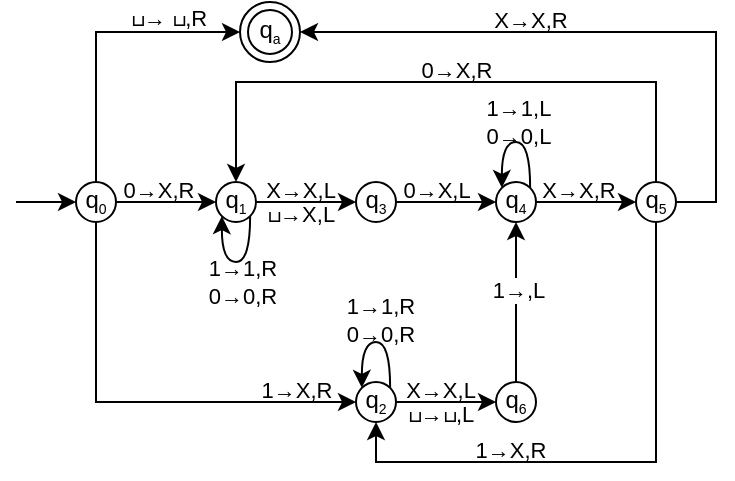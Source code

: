 <mxfile version="24.8.4">
  <diagram name="Page-1" id="npg4uFEP2YbgTPgzuRdj">
    <mxGraphModel dx="514" dy="267" grid="1" gridSize="10" guides="1" tooltips="1" connect="1" arrows="1" fold="1" page="1" pageScale="1" pageWidth="1100" pageHeight="850" math="0" shadow="0">
      <root>
        <mxCell id="0" />
        <mxCell id="1" parent="0" />
        <mxCell id="SzwyDp9veG-a-ugGyxkV-9" style="rounded=0;orthogonalLoop=1;jettySize=auto;html=1;entryX=0;entryY=0.5;entryDx=0;entryDy=0;" parent="1" source="SzwyDp9veG-a-ugGyxkV-4" target="SzwyDp9veG-a-ugGyxkV-5" edge="1">
          <mxGeometry relative="1" as="geometry" />
        </mxCell>
        <mxCell id="SzwyDp9veG-a-ugGyxkV-13" value="&lt;font style=&quot;font-size: 11px;&quot;&gt;0&lt;span id=&quot;docs-internal-guid-1ff605a3-7fff-e55f-8b72-4c74e2d7cbca&quot;&gt;&lt;span style=&quot;font-family: Arial, sans-serif; font-variant-numeric: normal; font-variant-east-asian: normal; font-variant-alternates: normal; font-variant-position: normal; vertical-align: baseline; white-space: pre-wrap;&quot;&gt;→X,R&lt;/span&gt;&lt;/span&gt;&lt;/font&gt;" style="edgeLabel;html=1;align=center;verticalAlign=middle;resizable=0;points=[];labelBackgroundColor=none;" parent="SzwyDp9veG-a-ugGyxkV-9" vertex="1" connectable="0">
          <mxGeometry x="-0.385" relative="1" as="geometry">
            <mxPoint x="5" y="-6" as="offset" />
          </mxGeometry>
        </mxCell>
        <mxCell id="SzwyDp9veG-a-ugGyxkV-27" style="rounded=0;orthogonalLoop=1;jettySize=auto;html=1;entryX=0;entryY=0.5;entryDx=0;entryDy=0;edgeStyle=orthogonalEdgeStyle;" parent="1" source="SzwyDp9veG-a-ugGyxkV-4" target="B-PxMAEgyjBGEElyb0BT-5" edge="1">
          <mxGeometry relative="1" as="geometry">
            <mxPoint x="130.0" y="190" as="targetPoint" />
            <Array as="points">
              <mxPoint x="70" y="185" />
            </Array>
          </mxGeometry>
        </mxCell>
        <mxCell id="B-PxMAEgyjBGEElyb0BT-3" value="ப→ ப,R" style="edgeLabel;html=1;align=center;verticalAlign=middle;resizable=0;points=[];labelBackgroundColor=none;" vertex="1" connectable="0" parent="SzwyDp9veG-a-ugGyxkV-27">
          <mxGeometry x="-0.123" relative="1" as="geometry">
            <mxPoint x="36" y="-18" as="offset" />
          </mxGeometry>
        </mxCell>
        <mxCell id="SzwyDp9veG-a-ugGyxkV-33" style="rounded=0;orthogonalLoop=1;jettySize=auto;html=1;entryX=0;entryY=0.5;entryDx=0;entryDy=0;edgeStyle=orthogonalEdgeStyle;exitX=0.5;exitY=1;exitDx=0;exitDy=0;" parent="1" source="SzwyDp9veG-a-ugGyxkV-4" target="SzwyDp9veG-a-ugGyxkV-32" edge="1">
          <mxGeometry relative="1" as="geometry" />
        </mxCell>
        <mxCell id="SzwyDp9veG-a-ugGyxkV-35" value="&lt;span style=&quot;font-variant-numeric: normal; font-variant-east-asian: normal; font-variant-alternates: normal; font-variant-position: normal; vertical-align: baseline;&quot;&gt;1&lt;/span&gt;&lt;span style=&quot;font-variant-numeric: normal; font-variant-east-asian: normal; font-variant-alternates: normal; font-variant-position: normal; font-family: Arial, sans-serif; vertical-align: baseline; white-space: pre-wrap;&quot;&gt;→X,R&lt;/span&gt;" style="edgeLabel;html=1;align=center;verticalAlign=middle;resizable=0;points=[];labelBackgroundColor=none;" parent="SzwyDp9veG-a-ugGyxkV-33" vertex="1" connectable="0">
          <mxGeometry x="-0.264" y="1" relative="1" as="geometry">
            <mxPoint x="99" y="3" as="offset" />
          </mxGeometry>
        </mxCell>
        <mxCell id="B-PxMAEgyjBGEElyb0BT-8" style="rounded=0;orthogonalLoop=1;jettySize=auto;html=1;entryX=0;entryY=0.5;entryDx=0;entryDy=0;" edge="1" parent="1" target="SzwyDp9veG-a-ugGyxkV-4">
          <mxGeometry relative="1" as="geometry">
            <mxPoint x="50.0" y="270" as="targetPoint" />
            <mxPoint x="30" y="270" as="sourcePoint" />
          </mxGeometry>
        </mxCell>
        <mxCell id="SzwyDp9veG-a-ugGyxkV-4" value="q&lt;sub&gt;&lt;font style=&quot;font-size: 7px;&quot;&gt;0&lt;/font&gt;&lt;/sub&gt;" style="ellipse;whiteSpace=wrap;html=1;aspect=fixed;" parent="1" vertex="1">
          <mxGeometry x="60" y="260" width="20" height="20" as="geometry" />
        </mxCell>
        <mxCell id="SzwyDp9veG-a-ugGyxkV-10" style="rounded=0;orthogonalLoop=1;jettySize=auto;html=1;entryX=0;entryY=0.5;entryDx=0;entryDy=0;" parent="1" source="SzwyDp9veG-a-ugGyxkV-5" target="SzwyDp9veG-a-ugGyxkV-6" edge="1">
          <mxGeometry relative="1" as="geometry" />
        </mxCell>
        <mxCell id="SzwyDp9veG-a-ugGyxkV-15" value="X&lt;font face=&quot;Arial, sans-serif&quot;&gt;&lt;span style=&quot;white-space: pre-wrap;&quot;&gt;→X,L&lt;/span&gt;&lt;/font&gt;" style="edgeLabel;html=1;align=center;verticalAlign=middle;resizable=0;points=[];labelBackgroundColor=none;" parent="SzwyDp9veG-a-ugGyxkV-10" vertex="1" connectable="0">
          <mxGeometry x="-0.371" relative="1" as="geometry">
            <mxPoint x="6" y="-6" as="offset" />
          </mxGeometry>
        </mxCell>
        <mxCell id="SzwyDp9veG-a-ugGyxkV-5" value="q&lt;sub&gt;&lt;font style=&quot;font-size: 7px;&quot;&gt;1&lt;/font&gt;&lt;/sub&gt;" style="ellipse;whiteSpace=wrap;html=1;aspect=fixed;" parent="1" vertex="1">
          <mxGeometry x="130" y="260" width="20" height="20" as="geometry" />
        </mxCell>
        <mxCell id="SzwyDp9veG-a-ugGyxkV-11" style="rounded=0;orthogonalLoop=1;jettySize=auto;html=1;entryX=0;entryY=0.5;entryDx=0;entryDy=0;" parent="1" source="SzwyDp9veG-a-ugGyxkV-6" target="SzwyDp9veG-a-ugGyxkV-7" edge="1">
          <mxGeometry relative="1" as="geometry" />
        </mxCell>
        <mxCell id="SzwyDp9veG-a-ugGyxkV-6" value="q&lt;sub&gt;&lt;font style=&quot;font-size: 7px;&quot;&gt;3&lt;/font&gt;&lt;/sub&gt;" style="ellipse;whiteSpace=wrap;html=1;aspect=fixed;" parent="1" vertex="1">
          <mxGeometry x="200" y="260" width="20" height="20" as="geometry" />
        </mxCell>
        <mxCell id="SzwyDp9veG-a-ugGyxkV-12" style="rounded=0;orthogonalLoop=1;jettySize=auto;html=1;" parent="1" source="SzwyDp9veG-a-ugGyxkV-7" target="SzwyDp9veG-a-ugGyxkV-8" edge="1">
          <mxGeometry relative="1" as="geometry" />
        </mxCell>
        <mxCell id="SzwyDp9veG-a-ugGyxkV-7" value="q&lt;sub&gt;&lt;font style=&quot;font-size: 7px;&quot;&gt;4&lt;/font&gt;&lt;/sub&gt;" style="ellipse;whiteSpace=wrap;html=1;aspect=fixed;" parent="1" vertex="1">
          <mxGeometry x="270" y="260" width="20" height="20" as="geometry" />
        </mxCell>
        <mxCell id="SzwyDp9veG-a-ugGyxkV-29" style="edgeStyle=orthogonalEdgeStyle;rounded=0;orthogonalLoop=1;jettySize=auto;html=1;entryX=0.5;entryY=0;entryDx=0;entryDy=0;" parent="1" source="SzwyDp9veG-a-ugGyxkV-8" target="SzwyDp9veG-a-ugGyxkV-5" edge="1">
          <mxGeometry relative="1" as="geometry">
            <Array as="points">
              <mxPoint x="350" y="210" />
              <mxPoint x="140" y="210" />
            </Array>
          </mxGeometry>
        </mxCell>
        <mxCell id="SzwyDp9veG-a-ugGyxkV-48" style="edgeStyle=orthogonalEdgeStyle;rounded=0;orthogonalLoop=1;jettySize=auto;html=1;entryX=0.5;entryY=1;entryDx=0;entryDy=0;" parent="1" source="SzwyDp9veG-a-ugGyxkV-8" target="SzwyDp9veG-a-ugGyxkV-32" edge="1">
          <mxGeometry relative="1" as="geometry">
            <Array as="points">
              <mxPoint x="350" y="400" />
              <mxPoint x="210" y="400" />
            </Array>
          </mxGeometry>
        </mxCell>
        <mxCell id="B-PxMAEgyjBGEElyb0BT-6" value="1→X,R" style="edgeLabel;html=1;align=center;verticalAlign=middle;resizable=0;points=[];labelBackgroundColor=none;" vertex="1" connectable="0" parent="SzwyDp9veG-a-ugGyxkV-48">
          <mxGeometry x="0.419" y="-1" relative="1" as="geometry">
            <mxPoint x="5" y="-5" as="offset" />
          </mxGeometry>
        </mxCell>
        <mxCell id="B-PxMAEgyjBGEElyb0BT-9" style="edgeStyle=orthogonalEdgeStyle;rounded=0;orthogonalLoop=1;jettySize=auto;html=1;entryX=1;entryY=0.5;entryDx=0;entryDy=0;" edge="1" parent="1" source="SzwyDp9veG-a-ugGyxkV-8" target="B-PxMAEgyjBGEElyb0BT-5">
          <mxGeometry relative="1" as="geometry">
            <Array as="points">
              <mxPoint x="380" y="270" />
              <mxPoint x="380" y="185" />
            </Array>
          </mxGeometry>
        </mxCell>
        <mxCell id="B-PxMAEgyjBGEElyb0BT-10" value="X→X,R" style="edgeLabel;html=1;align=center;verticalAlign=middle;resizable=0;points=[];labelBackgroundColor=none;" vertex="1" connectable="0" parent="B-PxMAEgyjBGEElyb0BT-9">
          <mxGeometry x="0.27" relative="1" as="geometry">
            <mxPoint x="1" y="-6" as="offset" />
          </mxGeometry>
        </mxCell>
        <mxCell id="SzwyDp9veG-a-ugGyxkV-8" value="q&lt;sub&gt;&lt;font style=&quot;font-size: 7px;&quot;&gt;5&lt;/font&gt;&lt;/sub&gt;" style="ellipse;whiteSpace=wrap;html=1;aspect=fixed;" parent="1" vertex="1">
          <mxGeometry x="340" y="260" width="20" height="20" as="geometry" />
        </mxCell>
        <mxCell id="SzwyDp9veG-a-ugGyxkV-16" value="ப&lt;font face=&quot;Arial, sans-serif&quot;&gt;&lt;span style=&quot;white-space: pre-wrap;&quot;&gt;→X,L&lt;/span&gt;&lt;/font&gt;" style="edgeLabel;html=1;align=center;verticalAlign=middle;resizable=0;points=[];labelBackgroundColor=none;" parent="1" vertex="1" connectable="0">
          <mxGeometry x="172.002" y="276" as="geometry" />
        </mxCell>
        <mxCell id="SzwyDp9veG-a-ugGyxkV-17" value="0&lt;font face=&quot;Arial, sans-serif&quot;&gt;&lt;span style=&quot;white-space: pre-wrap;&quot;&gt;→X,L&lt;/span&gt;&lt;/font&gt;" style="edgeLabel;html=1;align=center;verticalAlign=middle;resizable=0;points=[];labelBackgroundColor=none;" parent="1" vertex="1" connectable="0">
          <mxGeometry x="240.002" y="264" as="geometry" />
        </mxCell>
        <mxCell id="SzwyDp9veG-a-ugGyxkV-19" value="X&lt;font face=&quot;Arial, sans-serif&quot;&gt;&lt;span style=&quot;white-space: pre-wrap;&quot;&gt;→X,R&lt;/span&gt;&lt;/font&gt;" style="edgeLabel;html=1;align=center;verticalAlign=middle;resizable=0;points=[];labelBackgroundColor=none;" parent="1" vertex="1" connectable="0">
          <mxGeometry x="311" y="264" as="geometry" />
        </mxCell>
        <mxCell id="SzwyDp9veG-a-ugGyxkV-20" style="edgeStyle=orthogonalEdgeStyle;rounded=0;orthogonalLoop=1;jettySize=auto;html=1;entryX=0;entryY=1;entryDx=0;entryDy=0;exitX=1;exitY=1;exitDx=0;exitDy=0;curved=1;" parent="1" source="SzwyDp9veG-a-ugGyxkV-5" target="SzwyDp9veG-a-ugGyxkV-5" edge="1">
          <mxGeometry relative="1" as="geometry">
            <Array as="points">
              <mxPoint x="147" y="300" />
              <mxPoint x="133" y="300" />
            </Array>
          </mxGeometry>
        </mxCell>
        <mxCell id="SzwyDp9veG-a-ugGyxkV-21" value="1&lt;font face=&quot;Arial, sans-serif&quot;&gt;&lt;span style=&quot;white-space: pre-wrap;&quot;&gt;→1,R&lt;/span&gt;&lt;/font&gt;&lt;div&gt;&lt;span style=&quot;font-family: Arial, sans-serif; white-space: pre-wrap;&quot;&gt;0&lt;/span&gt;&lt;font face=&quot;Arial, sans-serif&quot;&gt;&lt;span style=&quot;white-space: pre-wrap;&quot;&gt;→&lt;/span&gt;&lt;/font&gt;&lt;span style=&quot;font-family: Arial, sans-serif; white-space: pre-wrap; background-color: initial;&quot;&gt;0,R&lt;/span&gt;&lt;/div&gt;" style="edgeLabel;html=1;align=center;verticalAlign=middle;resizable=0;points=[];labelBackgroundColor=none;" parent="SzwyDp9veG-a-ugGyxkV-20" vertex="1" connectable="0">
          <mxGeometry x="0.018" relative="1" as="geometry">
            <mxPoint x="3" y="10" as="offset" />
          </mxGeometry>
        </mxCell>
        <mxCell id="SzwyDp9veG-a-ugGyxkV-24" style="edgeStyle=orthogonalEdgeStyle;rounded=0;orthogonalLoop=1;jettySize=auto;html=1;entryX=0;entryY=0;entryDx=0;entryDy=0;exitX=1;exitY=0;exitDx=0;exitDy=0;curved=1;" parent="1" source="SzwyDp9veG-a-ugGyxkV-7" target="SzwyDp9veG-a-ugGyxkV-7" edge="1">
          <mxGeometry relative="1" as="geometry">
            <Array as="points">
              <mxPoint x="287" y="240" />
              <mxPoint x="273" y="240" />
            </Array>
          </mxGeometry>
        </mxCell>
        <mxCell id="SzwyDp9veG-a-ugGyxkV-25" value="1&lt;font face=&quot;Arial, sans-serif&quot;&gt;&lt;span style=&quot;white-space: pre-wrap;&quot;&gt;→1,L&lt;/span&gt;&lt;/font&gt;&lt;div&gt;&lt;span style=&quot;font-family: Arial, sans-serif; white-space: pre-wrap;&quot;&gt;0&lt;/span&gt;&lt;font face=&quot;Arial, sans-serif&quot;&gt;&lt;span style=&quot;white-space: pre-wrap;&quot;&gt;→&lt;/span&gt;&lt;/font&gt;&lt;span style=&quot;font-family: Arial, sans-serif; white-space: pre-wrap; background-color: initial;&quot;&gt;0,L&lt;/span&gt;&lt;/div&gt;" style="edgeLabel;html=1;align=center;verticalAlign=middle;resizable=0;points=[];labelBackgroundColor=none;" parent="1" vertex="1" connectable="0">
          <mxGeometry x="281" y="230" as="geometry" />
        </mxCell>
        <mxCell id="SzwyDp9veG-a-ugGyxkV-30" value="0&lt;font face=&quot;Arial, sans-serif&quot;&gt;&lt;span style=&quot;white-space: pre-wrap;&quot;&gt;→X,R&lt;/span&gt;&lt;/font&gt;" style="edgeLabel;html=1;align=center;verticalAlign=middle;resizable=0;points=[];labelBackgroundColor=none;" parent="1" vertex="1" connectable="0">
          <mxGeometry x="249" y="207" as="geometry">
            <mxPoint x="1" y="-3" as="offset" />
          </mxGeometry>
        </mxCell>
        <mxCell id="SzwyDp9veG-a-ugGyxkV-39" style="rounded=0;orthogonalLoop=1;jettySize=auto;html=1;entryX=0;entryY=0.5;entryDx=0;entryDy=0;" parent="1" source="SzwyDp9veG-a-ugGyxkV-32" target="SzwyDp9veG-a-ugGyxkV-38" edge="1">
          <mxGeometry relative="1" as="geometry" />
        </mxCell>
        <mxCell id="SzwyDp9veG-a-ugGyxkV-40" value="X&lt;font face=&quot;Arial, sans-serif&quot;&gt;&lt;span style=&quot;white-space: pre-wrap;&quot;&gt;→X,L&lt;/span&gt;&lt;/font&gt;" style="edgeLabel;html=1;align=center;verticalAlign=middle;resizable=0;points=[];labelBackgroundColor=none;" parent="SzwyDp9veG-a-ugGyxkV-39" vertex="1" connectable="0">
          <mxGeometry x="-0.256" y="2" relative="1" as="geometry">
            <mxPoint x="3" y="-4" as="offset" />
          </mxGeometry>
        </mxCell>
        <mxCell id="SzwyDp9veG-a-ugGyxkV-43" value="ப&lt;font face=&quot;Arial, sans-serif&quot;&gt;&lt;span style=&quot;white-space: pre-wrap;&quot;&gt;→&lt;/span&gt;&lt;/font&gt;ப&lt;font face=&quot;Arial, sans-serif&quot;&gt;&lt;span style=&quot;white-space: pre-wrap;&quot;&gt;,L&lt;/span&gt;&lt;/font&gt;" style="edgeLabel;html=1;align=center;verticalAlign=middle;resizable=0;points=[];labelBackgroundColor=none;" parent="SzwyDp9veG-a-ugGyxkV-39" vertex="1" connectable="0">
          <mxGeometry x="-0.06" relative="1" as="geometry">
            <mxPoint x="-2" y="6" as="offset" />
          </mxGeometry>
        </mxCell>
        <mxCell id="SzwyDp9veG-a-ugGyxkV-32" value="q&lt;sub&gt;&lt;font style=&quot;font-size: 7px;&quot;&gt;2&lt;/font&gt;&lt;/sub&gt;" style="ellipse;whiteSpace=wrap;html=1;aspect=fixed;" parent="1" vertex="1">
          <mxGeometry x="200" y="360" width="20" height="20" as="geometry" />
        </mxCell>
        <mxCell id="SzwyDp9veG-a-ugGyxkV-38" value="q&lt;sub&gt;&lt;font style=&quot;font-size: 7px;&quot;&gt;6&lt;/font&gt;&lt;/sub&gt;" style="ellipse;whiteSpace=wrap;html=1;aspect=fixed;" parent="1" vertex="1">
          <mxGeometry x="270" y="360" width="20" height="20" as="geometry" />
        </mxCell>
        <mxCell id="SzwyDp9veG-a-ugGyxkV-44" style="rounded=0;orthogonalLoop=1;jettySize=auto;html=1;entryX=0.5;entryY=1;entryDx=0;entryDy=0;" parent="1" source="SzwyDp9veG-a-ugGyxkV-38" target="SzwyDp9veG-a-ugGyxkV-7" edge="1">
          <mxGeometry relative="1" as="geometry" />
        </mxCell>
        <mxCell id="SzwyDp9veG-a-ugGyxkV-45" value="1&lt;font face=&quot;Arial, sans-serif&quot;&gt;&lt;span style=&quot;white-space: pre-wrap;&quot;&gt;→,L&lt;/span&gt;&lt;/font&gt;" style="edgeLabel;html=1;align=center;verticalAlign=middle;resizable=0;points=[];labelBackgroundColor=default;" parent="SzwyDp9veG-a-ugGyxkV-44" vertex="1" connectable="0">
          <mxGeometry x="0.16" y="-1" relative="1" as="geometry">
            <mxPoint as="offset" />
          </mxGeometry>
        </mxCell>
        <mxCell id="SzwyDp9veG-a-ugGyxkV-46" style="edgeStyle=orthogonalEdgeStyle;rounded=0;orthogonalLoop=1;jettySize=auto;html=1;entryX=0;entryY=0;entryDx=0;entryDy=0;exitX=1;exitY=0;exitDx=0;exitDy=0;curved=1;" parent="1" source="SzwyDp9veG-a-ugGyxkV-32" target="SzwyDp9veG-a-ugGyxkV-32" edge="1">
          <mxGeometry relative="1" as="geometry">
            <Array as="points">
              <mxPoint x="217" y="340" />
              <mxPoint x="203" y="340" />
            </Array>
          </mxGeometry>
        </mxCell>
        <mxCell id="SzwyDp9veG-a-ugGyxkV-47" value="1&lt;font face=&quot;Arial, sans-serif&quot;&gt;&lt;span style=&quot;white-space: pre-wrap;&quot;&gt;→1,R&lt;/span&gt;&lt;/font&gt;&lt;div&gt;&lt;span style=&quot;font-family: Arial, sans-serif; white-space: pre-wrap;&quot;&gt;0&lt;/span&gt;&lt;font face=&quot;Arial, sans-serif&quot;&gt;&lt;span style=&quot;white-space: pre-wrap;&quot;&gt;→&lt;/span&gt;&lt;/font&gt;&lt;span style=&quot;font-family: Arial, sans-serif; white-space: pre-wrap; background-color: initial;&quot;&gt;0,R&lt;/span&gt;&lt;/div&gt;" style="edgeLabel;html=1;align=center;verticalAlign=middle;resizable=0;points=[];labelBackgroundColor=none;" parent="SzwyDp9veG-a-ugGyxkV-46" vertex="1" connectable="0">
          <mxGeometry x="0.069" y="-1" relative="1" as="geometry">
            <mxPoint x="4" y="-10" as="offset" />
          </mxGeometry>
        </mxCell>
        <mxCell id="B-PxMAEgyjBGEElyb0BT-5" value="q&lt;sub&gt;&lt;font style=&quot;font-size: 7px;&quot;&gt;a&lt;/font&gt;&lt;/sub&gt;" style="ellipse;shape=doubleEllipse;whiteSpace=wrap;html=1;aspect=fixed;" vertex="1" parent="1">
          <mxGeometry x="142" y="170" width="30" height="30" as="geometry" />
        </mxCell>
      </root>
    </mxGraphModel>
  </diagram>
</mxfile>
